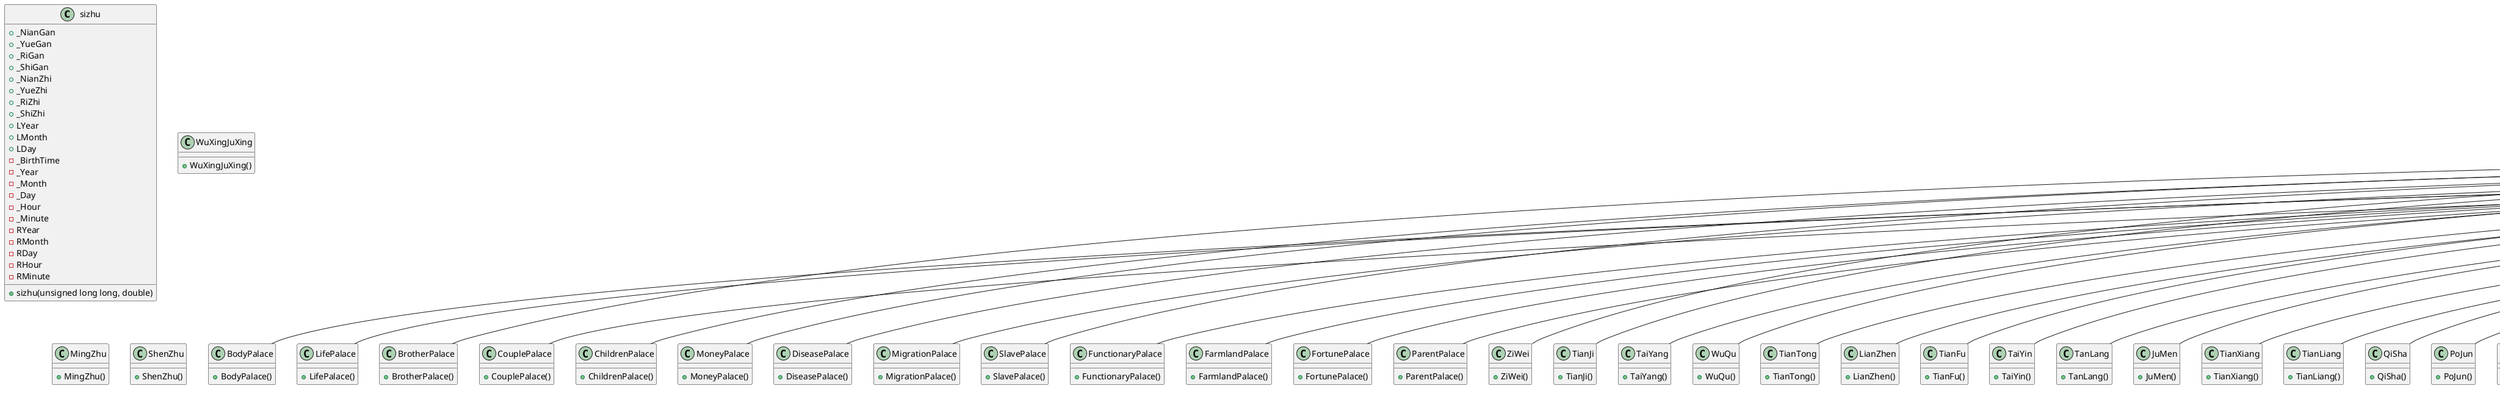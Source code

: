 @startuml A

class sizhu
{
    +_NianGan
    +_YueGan
    +_RiGan
    +_ShiGan
    +_NianZhi
    +_YueZhi
    +_RiZhi
    +_ShiZhi
    +LYear
    +LMonth
    +LDay
    +sizhu(unsigned long long, double)
    -_BirthTime
    -_Year
    -_Month
    -_Day
    -_Hour
    -_Minute
    -RYear
    -RMonth
    -RDay
    -RHour
    -RMinute
}

class StarBase
{
    +StarBase()
    +Palace
    +Name
}

class BodyPalace
{
    +BodyPalace()
}
class LifePalace
{
    +LifePalace()
}
class BrotherPalace
{
    +BrotherPalace()
}
class CouplePalace
{
    +CouplePalace()
}
class ChildrenPalace
{
    +ChildrenPalace()
}
class MoneyPalace
{
    +MoneyPalace()
}
class DiseasePalace
{
    +DiseasePalace()
}
class MigrationPalace
{
    +MigrationPalace()
}
class SlavePalace
{
    +SlavePalace()
}
class FunctionaryPalace
{
    +FunctionaryPalace()
}
class FarmlandPalace
{
    +FarmlandPalace()
}

class FortunePalace
{
    +FortunePalace()
}
class ParentPalace
{
    +ParentPalace()
}
class WuXingJuXing
{
    +WuXingJuXing()
}

class ZiWei
{
    +ZiWei()
}
class TianJi
{
    +TianJi()
}
class TaiYang
{
    +TaiYang()
}
class WuQu
{
    +WuQu()
}
class TianTong
{
    +TianTong()
}
class LianZhen
{
    +LianZhen()
}
class TianFu
{
    +TianFu()
}
class TaiYin
{
    +TaiYin()
}
class TanLang
{
    +TanLang()
}
class JuMen
{
    +JuMen()
}
class TianXiang
{
    +TianXiang()
}
class TianLiang
{
    +TianLiang()
}
class QiSha
{
    +QiSha()
}
class PoJun
{
    +PoJun()
}
class WenChang
{
    +WenChang()
}
class WenQu
{
    +WenQu()
}
class HuoXing
{
    +HuoXing()
}
class LingXing
{
    +LingXing()
}
class DiJie
{
    +DiJie()
}
class TianKong
{
    +TianKong()
}
class TaiFu
{
    +TaiFu()
}
class FengGao
{
    +FengGao()
}
class ZuoFu
{
    +ZuoFu()
}
class YouBi
{
    +YouBi()
}
class TianXing
{
    +TianXing()
}
class TianYao
{
    +TianYao()
}
class TianMa
{
    +TianMa()
}
class JieShen
{
    +JieShen()
}
class TianWu
{
    +TianWu()
}
class TianYue_2
{
    +TianYue_2()
}
class YinSha
{
    +YinSha()
}
class SanTai
{
    +SanTai()
}
class BaZuo
{
    +BaZuo()
}
class EnGuang
{
    +EnGuang()
}
class TianGui
{
    +TianGui()
}
class LuCun_
{
    +LuCun_()
}
class QingYang
{
    +QingYang()
}
class TuoLuo
{
    +TuoLuo()
}
class TianKui
{
    +TianKui()
}
class TianYue
{
    +TianYue()
}
class TianGuan
{
    +TianGuan()
}
class TianFu_2
{
    +TianFu_2()
}
class HuaLu
{
    +HuaLu()
}
class HuaQuan
{
    +HuaQuan()
}
class HuaKe
{
    +HuaKe()
}
class HuaJi
{
    +HuaJi()
}
class BoShi
{
    +BoShi()
}
class LiShi
{
    +LiShi()
}
class QingLong
{
    +QingLong()
}
class XiaoHao
{
    +XiaoHao()
}
class JiangJun
{
    +JiangJun()
}
class ZouShu
{
    +ZouShu()
}
class FeiLian
{
    +FeiLian()
}
class XiShen
{
    +XiShen()
}
class BingFu
{
    +BingFu()
}
class DaHao
{
    +DaHao()
}
class FuBing
{
    +FuBing()
}
class GuanFu
{
    +GuanFu()
}
class DiKong
{
    +DiKong()
}
class TianKu
{
    +TianKu()
}
class TianXu
{
    +TianXu()
}
class TianXu
{
    +TianXu()
}
class LongChi
{
    +LongChi()
}
class FengGe
{
    +FengGe()
}
class HongLuan
{
    +HongLuan()
}
class TianXi
{
    +TianXi()
}
class FeiLian_2
{
    +FeiLian_2()
}
class PoSui
{
    +PoSui()
}
class GuChen
{
    +GuChen()
}
class GuaSu
{
    +GuaSu()
}
class TianCai
{
    +TianCai()
}
class TianShou
{
    +TianShou()
}
class ChangSheng
{
    +ChangSheng()
}
class MuYu
{
    +MuYu()
}
Class GuanDai
{
    +GuanDai()
}
class LinGuan
{
    +LinGuan()
}
class DiWang
{
    +DiWang()
}
class ShuaiXing
{
    +ShuaiXing()
}
class BingXing
{
    +BingXing()
}
class SiXing
{
    +SiXing()
}
class MuXing
{
    +MuXing()
}
class JueXing
{
    +JueXing()
}
class TaiXing
{
    +TaiXing()
}
class YangXing
{
    +YangXing()
}

class MingZhu
{
    +MingZhu()
}
class ShenZhu
{
    +ShenZhu()
}


StarBase <|-- BodyPalace
StarBase <|-- LifePalace
StarBase <|-- BrotherPalace
StarBase <|-- CouplePalace
StarBase <|-- ChildrenPalace
StarBase <|-- MoneyPalace
StarBase <|-- DiseasePalace
StarBase <|-- MigrationPalace
StarBase <|-- SlavePalace
StarBase <|-- FunctionaryPalace
StarBase <|-- FarmlandPalace
StarBase <|-- FortunePalace
StarBase <|-- ParentPalace
StarBase <|-- ZiWei
StarBase <|-- TianJi
StarBase <|-- TaiYang
StarBase <|-- WuQu
StarBase <|-- TianTong
StarBase <|-- LianZhen
StarBase <|-- TianFu
StarBase <|-- TaiYin
StarBase <|-- TanLang
StarBase <|-- JuMen
StarBase <|-- TianXiang
StarBase <|-- TianLiang
StarBase <|-- QiSha
StarBase <|-- PoJun
StarBase <|-- WenChang
StarBase <|-- WenQu
StarBase <|-- HuoXing
StarBase <|-- LingXing
StarBase <|-- DiJie
StarBase <|-- TianKong
StarBase <|-- TaiFu
StarBase <|-- FengGao
StarBase <|-- ZuoFu
StarBase <|-- YouBi
StarBase <|-- TianXing
StarBase <|-- TianYao
StarBase <|-- TianMa
StarBase <|-- JieShen
StarBase <|-- TianWu
StarBase <|-- TianYue_2
StarBase <|-- YinSha
StarBase <|-- SanTai
StarBase <|-- BaZuo
StarBase <|-- EnGuang
StarBase <|-- TianGui
StarBase <|-- LuCun_
StarBase <|-- QingYang
StarBase <|-- TuoLuo
StarBase <|-- TianKui
StarBase <|-- TianYue
StarBase <|-- TianGuan
StarBase <|-- TianFu_2
StarBase <|-- HuaLu
StarBase <|-- HuaQuan
StarBase <|-- HuaKe
StarBase <|-- HuaJi
StarBase <|-- BoShi
StarBase <|-- LiShi
StarBase <|-- QingLong
StarBase <|-- XiaoHao
StarBase <|-- JiangJun
StarBase <|-- ZouShu
StarBase <|-- FeiLian
StarBase <|-- XiShen
StarBase <|-- BingFu
StarBase <|-- DaHao
StarBase <|-- FuBing
StarBase <|-- GuanFu
StarBase <|-- DiKong
StarBase <|-- TianKu
StarBase <|-- TianXu
StarBase <|-- LongChi
StarBase <|-- FengGe
StarBase <|-- HongLuan
StarBase <|-- TianXi
StarBase <|-- FeiLian_2
StarBase <|-- PoSui
StarBase <|-- GuChen
StarBase <|-- GuaSu
StarBase <|-- TianCai
StarBase <|-- TianShou
StarBase <|-- ChangSheng
StarBase <|-- MuYu
StarBase <|-- GuanDai
StarBase <|-- LinGuan
StarBase <|-- DiWang
StarBase <|-- ShuaiXing
StarBase <|-- BingXing
StarBase <|-- SiXing
StarBase <|-- MuXing
StarBase <|-- JueXing
StarBase <|-- TaiXing
StarBase <|-- YangXing


@enduml